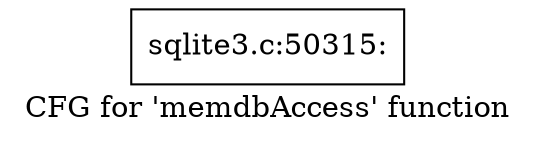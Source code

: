 digraph "CFG for 'memdbAccess' function" {
	label="CFG for 'memdbAccess' function";

	Node0x55c0fa90f9a0 [shape=record,label="{sqlite3.c:50315:}"];
}
